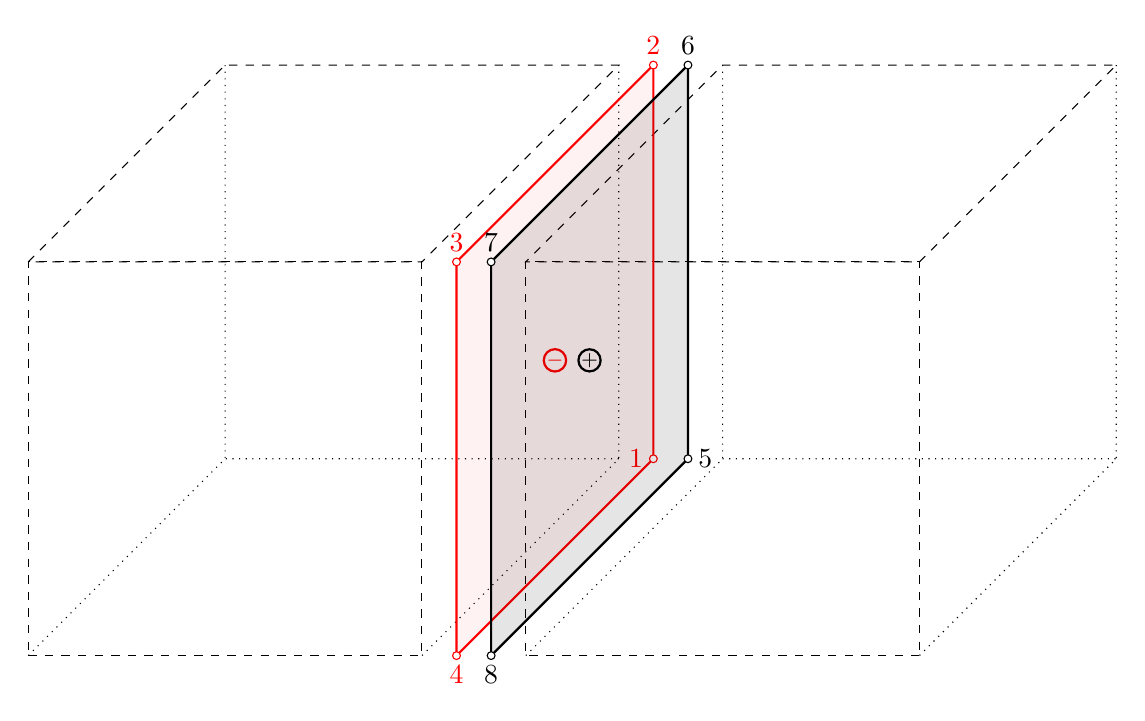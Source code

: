 \begin{tikzpicture}[scale=5,>=stealth,
  x={(1cm,0cm)}, y={(-0.5cm,-0.5cm)}, z={(0cm,1cm)}]
 \tikzstyle{elemnode} = [solid,draw,thin,circle,inner sep=1,fill=white]
 
 \begin{scope}
 %\draw[->] (-0.05,0,0) -- (0.5,0,0) node[at end, below] {$x_g$};
 %\draw[->] (0,-0.05,0) -- (0,0.5,0) node[at end, below] {$y_g$};
 %\draw[->] (0,0,-0.05) -- (0,0,0.25) node[at end, right] {$z_g$};
 \end{scope}
 
 \begin{scope}[xshift=-2.5]
  \draw[dotted] (0,0,0) -- (-1,0,0) (0,0,1) -- (0,0,0) -- (0,1,0) ;
  \draw[dotted] (-1,0,1) -- (-1,0,0) -- (-1,1,0) ;  	
  \draw[dashed] (-1,1,0) -- (0,1,0) -- (0,1,1) -- (-1,1,1) -- cycle;
  \draw[dashed] (-1,1,1) -- (-1,0,1) -- (0,0,1) -- (0,1,1) -- cycle;
 \end{scope}

 \begin{scope}[xshift=5]
  \draw[dotted] (0,0,0) -- (1,0,0) (0,0,1) -- (0,0,0) -- (0,1,0);
  \draw[dotted] (1,0,1) -- (1,0,0) -- (1,1,0) ;
  \draw[dashed] (1,1,0) -- (0,1,0) -- (0,1,1) -- (1,1,1) -- cycle;
  \draw[dashed] (1,1,1) -- (1,0,1) -- (0,0,1) -- (0,1,1) -- cycle;
 \end{scope}

 \draw[fill=red,opacity=0.05] (0,0,0) -- (0,1,0) -- (0,1,1) -- (0,1,1) -- (0,0,1) --cycle;
 \draw[thick,red] (0,0,0) node[elemnode] {}  node[left] {1}
  -- (0,1,0) node[elemnode] {} node[below] {4}
  -- (0,1,1) node[elemnode] {} node[above] {3}
  -- (0,0,1) node[elemnode] {} node[above] {2}
  -- cycle node[draw,circle,inner sep=0] at (0,0.5,0.5) {\scriptsize $-$};

 \draw[fill=black,opacity=0.1,xshift=2.5] (0,0,0) -- (0,1,0) -- (0,1,1) -- (0,0,1) -- cycle;
 \draw[thick,xshift=2.5] (0,0,0) node[elemnode] {} node[right] {5}
  -- (0,1,0) node[elemnode] {} node[below] {8}
  -- (0,1,1) node[elemnode] {} node[above] {7}
  -- (0,0,1) node[elemnode] {} node[above] {6}
  -- cycle node[draw,circle,inner sep=0] at (0,0.5,0.5) {\scriptsize $+$};

\end{tikzpicture}
